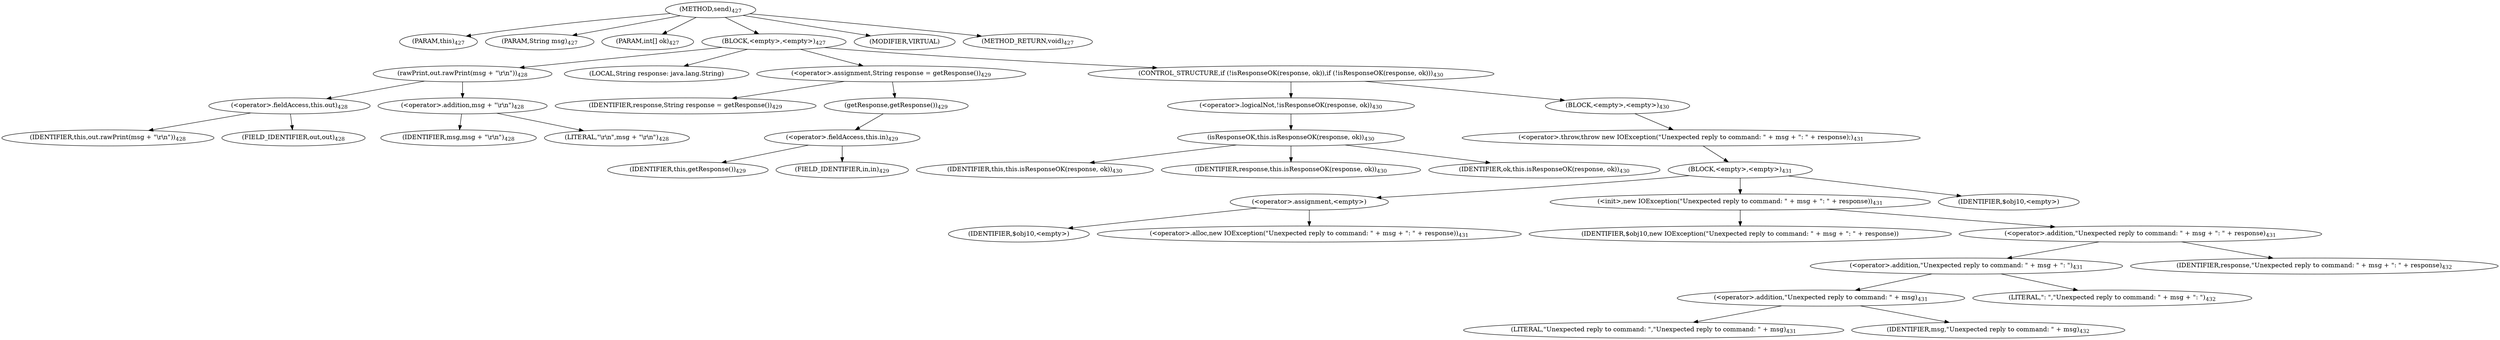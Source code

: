 digraph "send" {  
"793" [label = <(METHOD,send)<SUB>427</SUB>> ]
"63" [label = <(PARAM,this)<SUB>427</SUB>> ]
"794" [label = <(PARAM,String msg)<SUB>427</SUB>> ]
"795" [label = <(PARAM,int[] ok)<SUB>427</SUB>> ]
"796" [label = <(BLOCK,&lt;empty&gt;,&lt;empty&gt;)<SUB>427</SUB>> ]
"797" [label = <(rawPrint,out.rawPrint(msg + &quot;\r\n&quot;))<SUB>428</SUB>> ]
"798" [label = <(&lt;operator&gt;.fieldAccess,this.out)<SUB>428</SUB>> ]
"799" [label = <(IDENTIFIER,this,out.rawPrint(msg + &quot;\r\n&quot;))<SUB>428</SUB>> ]
"800" [label = <(FIELD_IDENTIFIER,out,out)<SUB>428</SUB>> ]
"801" [label = <(&lt;operator&gt;.addition,msg + &quot;\r\n&quot;)<SUB>428</SUB>> ]
"802" [label = <(IDENTIFIER,msg,msg + &quot;\r\n&quot;)<SUB>428</SUB>> ]
"803" [label = <(LITERAL,&quot;\r\n&quot;,msg + &quot;\r\n&quot;)<SUB>428</SUB>> ]
"804" [label = <(LOCAL,String response: java.lang.String)> ]
"805" [label = <(&lt;operator&gt;.assignment,String response = getResponse())<SUB>429</SUB>> ]
"806" [label = <(IDENTIFIER,response,String response = getResponse())<SUB>429</SUB>> ]
"807" [label = <(getResponse,getResponse())<SUB>429</SUB>> ]
"808" [label = <(&lt;operator&gt;.fieldAccess,this.in)<SUB>429</SUB>> ]
"809" [label = <(IDENTIFIER,this,getResponse())<SUB>429</SUB>> ]
"810" [label = <(FIELD_IDENTIFIER,in,in)<SUB>429</SUB>> ]
"811" [label = <(CONTROL_STRUCTURE,if (!isResponseOK(response, ok)),if (!isResponseOK(response, ok)))<SUB>430</SUB>> ]
"812" [label = <(&lt;operator&gt;.logicalNot,!isResponseOK(response, ok))<SUB>430</SUB>> ]
"813" [label = <(isResponseOK,this.isResponseOK(response, ok))<SUB>430</SUB>> ]
"62" [label = <(IDENTIFIER,this,this.isResponseOK(response, ok))<SUB>430</SUB>> ]
"814" [label = <(IDENTIFIER,response,this.isResponseOK(response, ok))<SUB>430</SUB>> ]
"815" [label = <(IDENTIFIER,ok,this.isResponseOK(response, ok))<SUB>430</SUB>> ]
"816" [label = <(BLOCK,&lt;empty&gt;,&lt;empty&gt;)<SUB>430</SUB>> ]
"817" [label = <(&lt;operator&gt;.throw,throw new IOException(&quot;Unexpected reply to command: &quot; + msg + &quot;: &quot; + response);)<SUB>431</SUB>> ]
"818" [label = <(BLOCK,&lt;empty&gt;,&lt;empty&gt;)<SUB>431</SUB>> ]
"819" [label = <(&lt;operator&gt;.assignment,&lt;empty&gt;)> ]
"820" [label = <(IDENTIFIER,$obj10,&lt;empty&gt;)> ]
"821" [label = <(&lt;operator&gt;.alloc,new IOException(&quot;Unexpected reply to command: &quot; + msg + &quot;: &quot; + response))<SUB>431</SUB>> ]
"822" [label = <(&lt;init&gt;,new IOException(&quot;Unexpected reply to command: &quot; + msg + &quot;: &quot; + response))<SUB>431</SUB>> ]
"823" [label = <(IDENTIFIER,$obj10,new IOException(&quot;Unexpected reply to command: &quot; + msg + &quot;: &quot; + response))> ]
"824" [label = <(&lt;operator&gt;.addition,&quot;Unexpected reply to command: &quot; + msg + &quot;: &quot; + response)<SUB>431</SUB>> ]
"825" [label = <(&lt;operator&gt;.addition,&quot;Unexpected reply to command: &quot; + msg + &quot;: &quot;)<SUB>431</SUB>> ]
"826" [label = <(&lt;operator&gt;.addition,&quot;Unexpected reply to command: &quot; + msg)<SUB>431</SUB>> ]
"827" [label = <(LITERAL,&quot;Unexpected reply to command: &quot;,&quot;Unexpected reply to command: &quot; + msg)<SUB>431</SUB>> ]
"828" [label = <(IDENTIFIER,msg,&quot;Unexpected reply to command: &quot; + msg)<SUB>432</SUB>> ]
"829" [label = <(LITERAL,&quot;: &quot;,&quot;Unexpected reply to command: &quot; + msg + &quot;: &quot;)<SUB>432</SUB>> ]
"830" [label = <(IDENTIFIER,response,&quot;Unexpected reply to command: &quot; + msg + &quot;: &quot; + response)<SUB>432</SUB>> ]
"831" [label = <(IDENTIFIER,$obj10,&lt;empty&gt;)> ]
"832" [label = <(MODIFIER,VIRTUAL)> ]
"833" [label = <(METHOD_RETURN,void)<SUB>427</SUB>> ]
  "793" -> "63" 
  "793" -> "794" 
  "793" -> "795" 
  "793" -> "796" 
  "793" -> "832" 
  "793" -> "833" 
  "796" -> "797" 
  "796" -> "804" 
  "796" -> "805" 
  "796" -> "811" 
  "797" -> "798" 
  "797" -> "801" 
  "798" -> "799" 
  "798" -> "800" 
  "801" -> "802" 
  "801" -> "803" 
  "805" -> "806" 
  "805" -> "807" 
  "807" -> "808" 
  "808" -> "809" 
  "808" -> "810" 
  "811" -> "812" 
  "811" -> "816" 
  "812" -> "813" 
  "813" -> "62" 
  "813" -> "814" 
  "813" -> "815" 
  "816" -> "817" 
  "817" -> "818" 
  "818" -> "819" 
  "818" -> "822" 
  "818" -> "831" 
  "819" -> "820" 
  "819" -> "821" 
  "822" -> "823" 
  "822" -> "824" 
  "824" -> "825" 
  "824" -> "830" 
  "825" -> "826" 
  "825" -> "829" 
  "826" -> "827" 
  "826" -> "828" 
}
